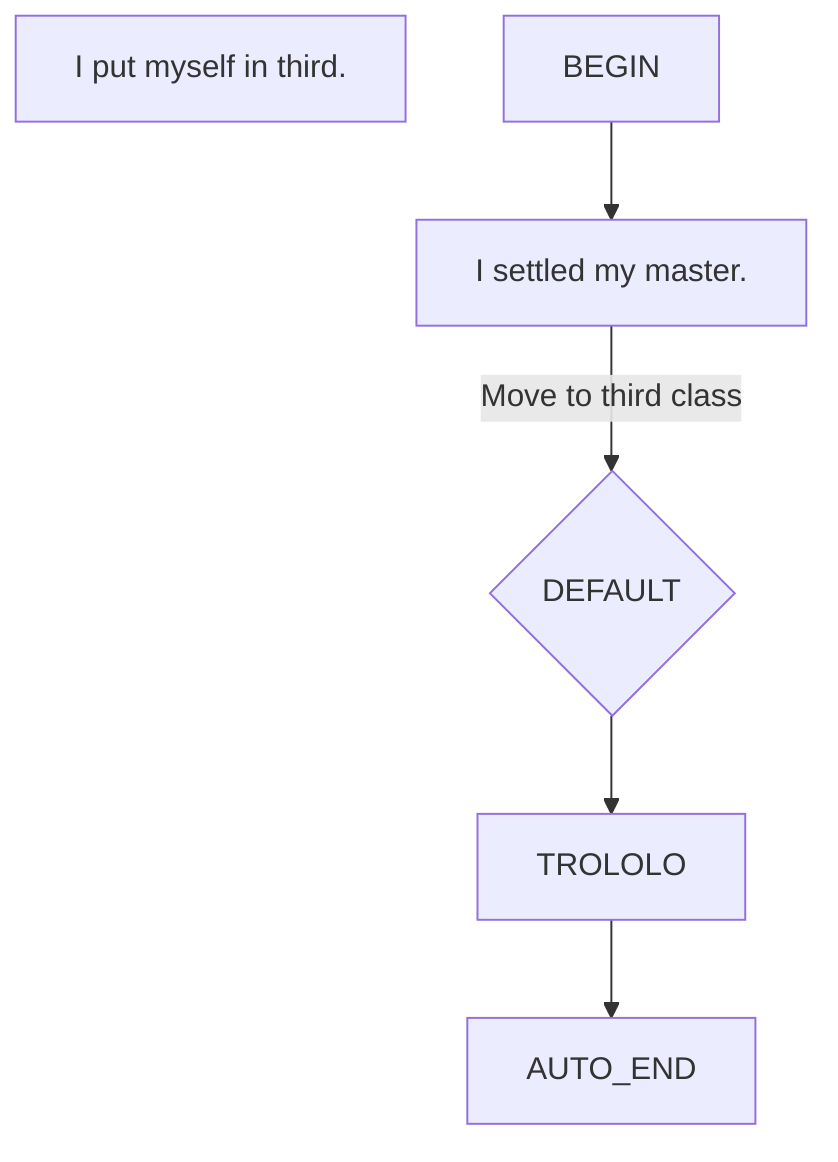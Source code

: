 flowchart TD
    E["I settled my master."]
    F{"DEFAULT"}
    I["I put myself in third."]
    K["TROLOLO"]
    BEGIN --> E
    E -->|Move to third class| F
    F --> K
    K --> AUTO_END